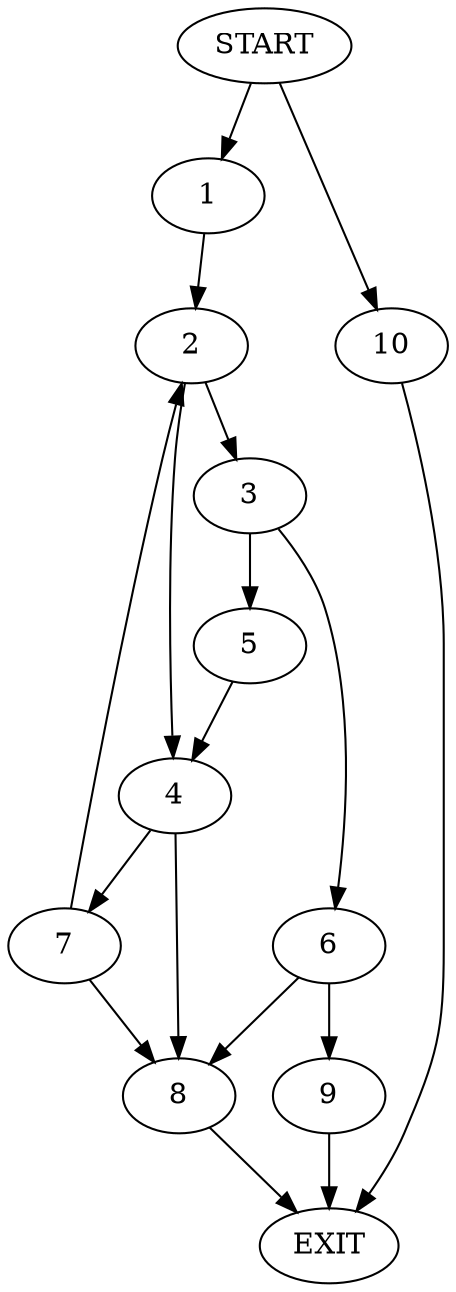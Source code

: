 digraph {
0 [label="START"]
11 [label="EXIT"]
0 -> 1
1 -> 2
2 -> 3
2 -> 4
3 -> 5
3 -> 6
4 -> 7
4 -> 8
5 -> 4
6 -> 8
6 -> 9
8 -> 11
9 -> 11
7 -> 2
7 -> 8
0 -> 10
10 -> 11
}
